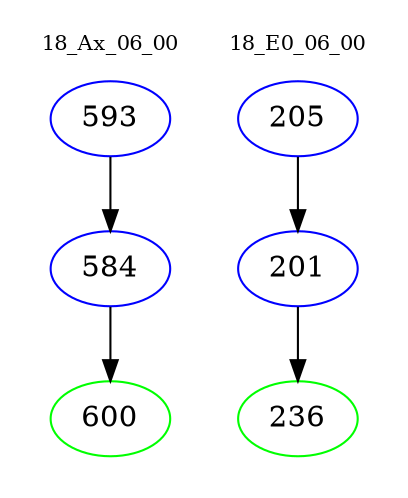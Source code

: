 digraph{
subgraph cluster_0 {
color = white
label = "18_Ax_06_00";
fontsize=10;
T0_593 [label="593", color="blue"]
T0_593 -> T0_584 [color="black"]
T0_584 [label="584", color="blue"]
T0_584 -> T0_600 [color="black"]
T0_600 [label="600", color="green"]
}
subgraph cluster_1 {
color = white
label = "18_E0_06_00";
fontsize=10;
T1_205 [label="205", color="blue"]
T1_205 -> T1_201 [color="black"]
T1_201 [label="201", color="blue"]
T1_201 -> T1_236 [color="black"]
T1_236 [label="236", color="green"]
}
}
